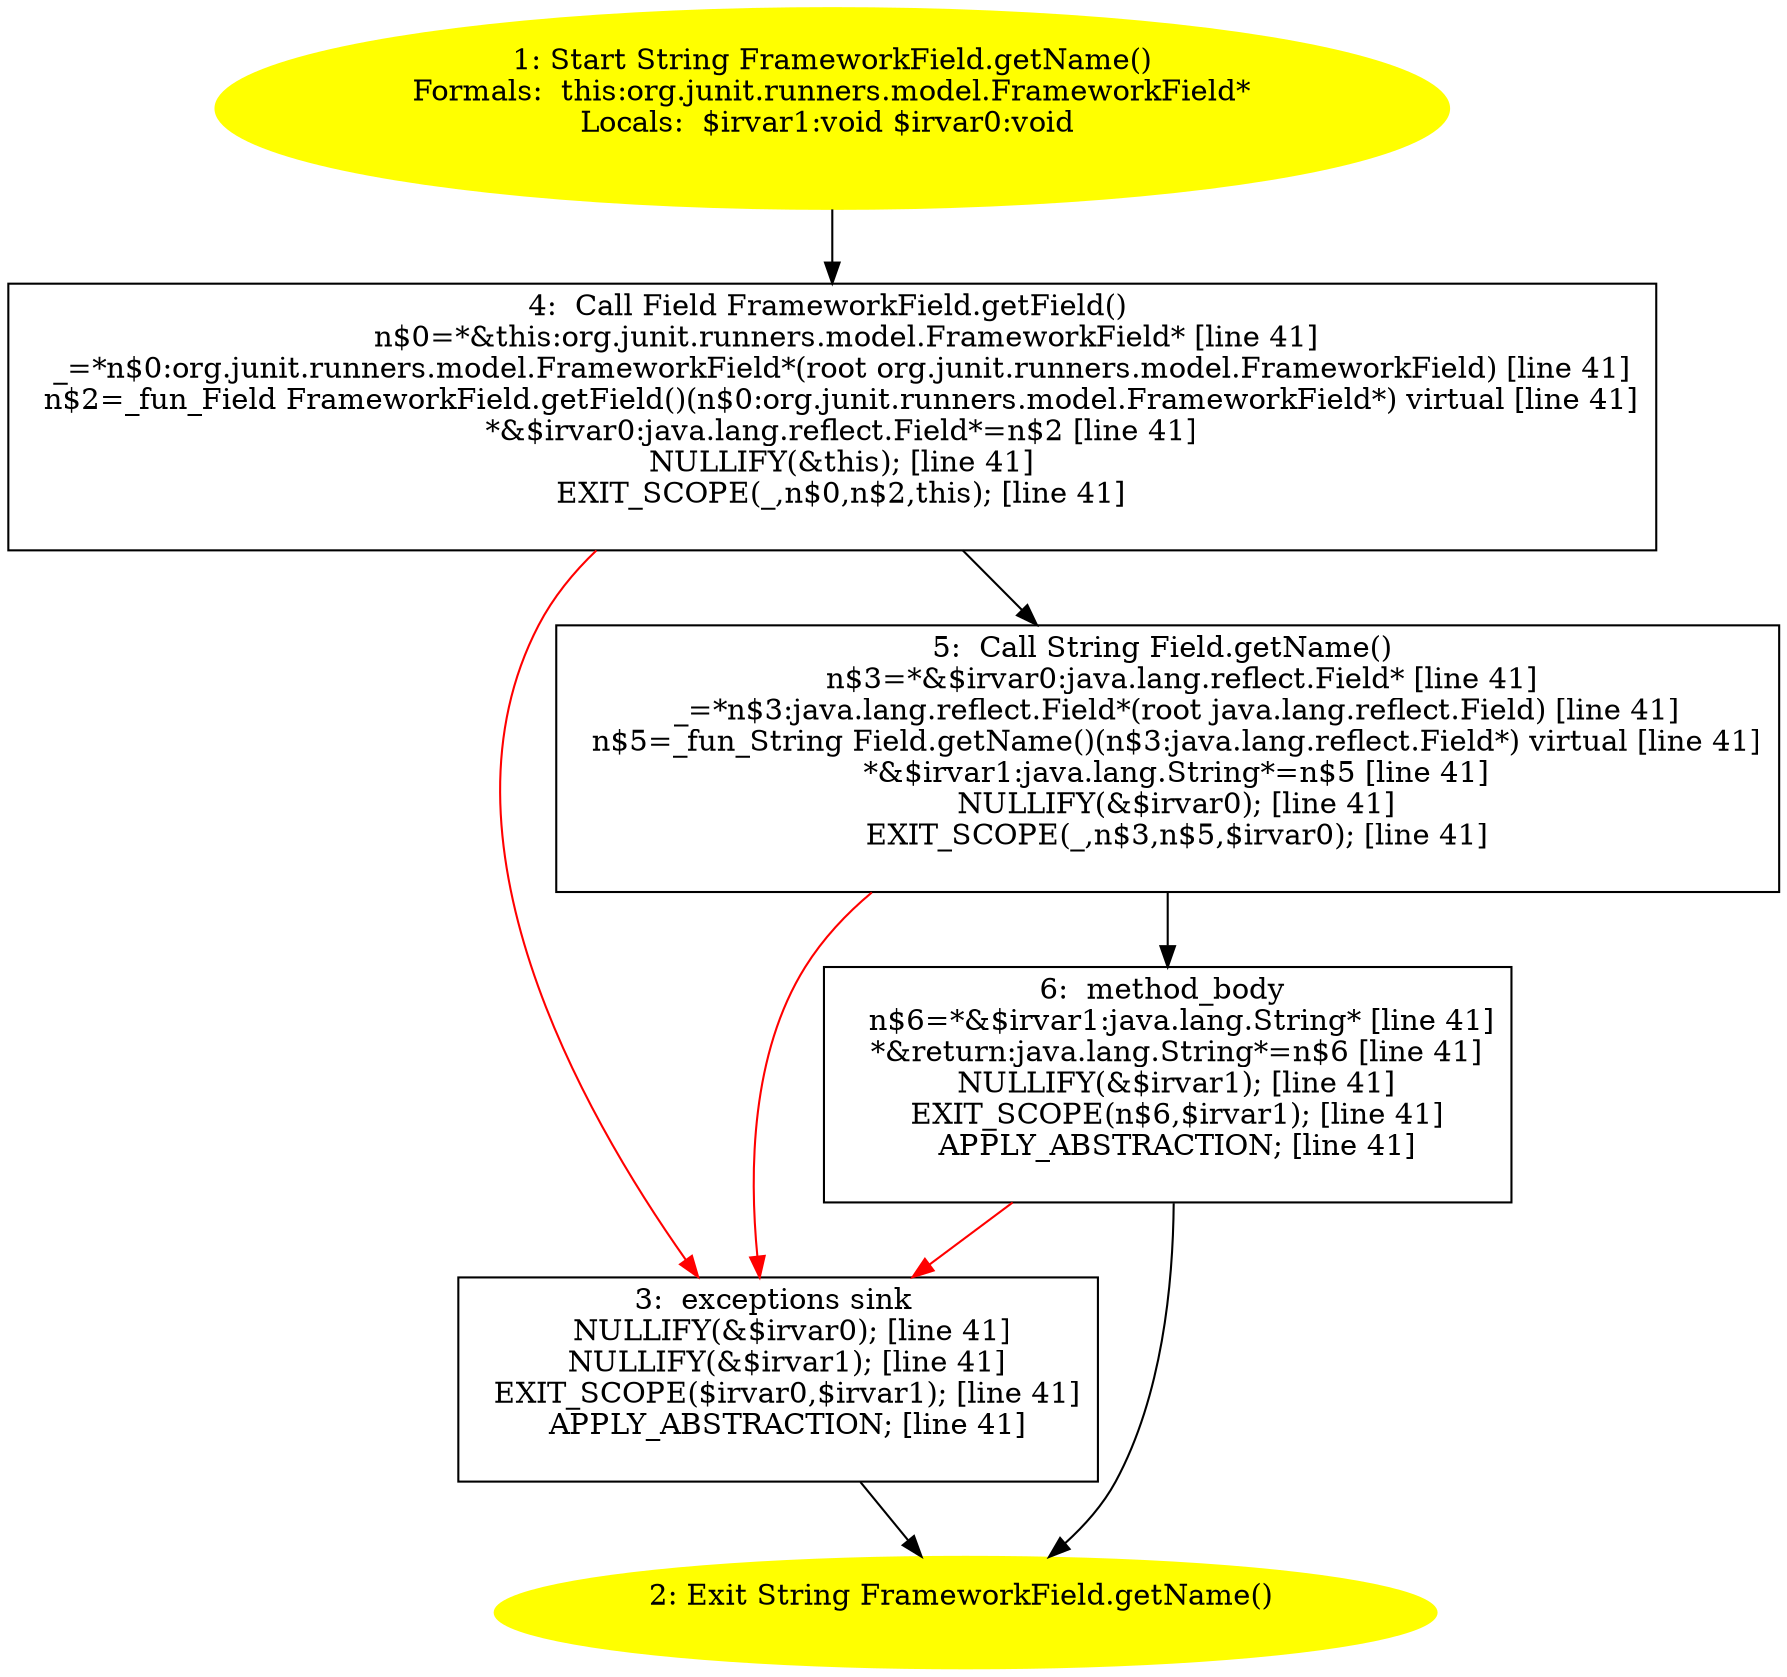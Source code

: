 /* @generated */
digraph cfg {
"org.junit.runners.model.FrameworkField.getName():java.lang.String.ec1b70127ea3d1a14951471de23ab366_1" [label="1: Start String FrameworkField.getName()\nFormals:  this:org.junit.runners.model.FrameworkField*\nLocals:  $irvar1:void $irvar0:void \n  " color=yellow style=filled]
	

	 "org.junit.runners.model.FrameworkField.getName():java.lang.String.ec1b70127ea3d1a14951471de23ab366_1" -> "org.junit.runners.model.FrameworkField.getName():java.lang.String.ec1b70127ea3d1a14951471de23ab366_4" ;
"org.junit.runners.model.FrameworkField.getName():java.lang.String.ec1b70127ea3d1a14951471de23ab366_2" [label="2: Exit String FrameworkField.getName() \n  " color=yellow style=filled]
	

"org.junit.runners.model.FrameworkField.getName():java.lang.String.ec1b70127ea3d1a14951471de23ab366_3" [label="3:  exceptions sink \n   NULLIFY(&$irvar0); [line 41]\n  NULLIFY(&$irvar1); [line 41]\n  EXIT_SCOPE($irvar0,$irvar1); [line 41]\n  APPLY_ABSTRACTION; [line 41]\n " shape="box"]
	

	 "org.junit.runners.model.FrameworkField.getName():java.lang.String.ec1b70127ea3d1a14951471de23ab366_3" -> "org.junit.runners.model.FrameworkField.getName():java.lang.String.ec1b70127ea3d1a14951471de23ab366_2" ;
"org.junit.runners.model.FrameworkField.getName():java.lang.String.ec1b70127ea3d1a14951471de23ab366_4" [label="4:  Call Field FrameworkField.getField() \n   n$0=*&this:org.junit.runners.model.FrameworkField* [line 41]\n  _=*n$0:org.junit.runners.model.FrameworkField*(root org.junit.runners.model.FrameworkField) [line 41]\n  n$2=_fun_Field FrameworkField.getField()(n$0:org.junit.runners.model.FrameworkField*) virtual [line 41]\n  *&$irvar0:java.lang.reflect.Field*=n$2 [line 41]\n  NULLIFY(&this); [line 41]\n  EXIT_SCOPE(_,n$0,n$2,this); [line 41]\n " shape="box"]
	

	 "org.junit.runners.model.FrameworkField.getName():java.lang.String.ec1b70127ea3d1a14951471de23ab366_4" -> "org.junit.runners.model.FrameworkField.getName():java.lang.String.ec1b70127ea3d1a14951471de23ab366_5" ;
	 "org.junit.runners.model.FrameworkField.getName():java.lang.String.ec1b70127ea3d1a14951471de23ab366_4" -> "org.junit.runners.model.FrameworkField.getName():java.lang.String.ec1b70127ea3d1a14951471de23ab366_3" [color="red" ];
"org.junit.runners.model.FrameworkField.getName():java.lang.String.ec1b70127ea3d1a14951471de23ab366_5" [label="5:  Call String Field.getName() \n   n$3=*&$irvar0:java.lang.reflect.Field* [line 41]\n  _=*n$3:java.lang.reflect.Field*(root java.lang.reflect.Field) [line 41]\n  n$5=_fun_String Field.getName()(n$3:java.lang.reflect.Field*) virtual [line 41]\n  *&$irvar1:java.lang.String*=n$5 [line 41]\n  NULLIFY(&$irvar0); [line 41]\n  EXIT_SCOPE(_,n$3,n$5,$irvar0); [line 41]\n " shape="box"]
	

	 "org.junit.runners.model.FrameworkField.getName():java.lang.String.ec1b70127ea3d1a14951471de23ab366_5" -> "org.junit.runners.model.FrameworkField.getName():java.lang.String.ec1b70127ea3d1a14951471de23ab366_6" ;
	 "org.junit.runners.model.FrameworkField.getName():java.lang.String.ec1b70127ea3d1a14951471de23ab366_5" -> "org.junit.runners.model.FrameworkField.getName():java.lang.String.ec1b70127ea3d1a14951471de23ab366_3" [color="red" ];
"org.junit.runners.model.FrameworkField.getName():java.lang.String.ec1b70127ea3d1a14951471de23ab366_6" [label="6:  method_body \n   n$6=*&$irvar1:java.lang.String* [line 41]\n  *&return:java.lang.String*=n$6 [line 41]\n  NULLIFY(&$irvar1); [line 41]\n  EXIT_SCOPE(n$6,$irvar1); [line 41]\n  APPLY_ABSTRACTION; [line 41]\n " shape="box"]
	

	 "org.junit.runners.model.FrameworkField.getName():java.lang.String.ec1b70127ea3d1a14951471de23ab366_6" -> "org.junit.runners.model.FrameworkField.getName():java.lang.String.ec1b70127ea3d1a14951471de23ab366_2" ;
	 "org.junit.runners.model.FrameworkField.getName():java.lang.String.ec1b70127ea3d1a14951471de23ab366_6" -> "org.junit.runners.model.FrameworkField.getName():java.lang.String.ec1b70127ea3d1a14951471de23ab366_3" [color="red" ];
}
